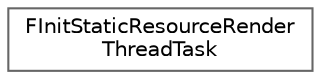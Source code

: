 digraph "Graphical Class Hierarchy"
{
 // INTERACTIVE_SVG=YES
 // LATEX_PDF_SIZE
  bgcolor="transparent";
  edge [fontname=Helvetica,fontsize=10,labelfontname=Helvetica,labelfontsize=10];
  node [fontname=Helvetica,fontsize=10,shape=box,height=0.2,width=0.4];
  rankdir="LR";
  Node0 [id="Node000000",label="FInitStaticResourceRender\lThreadTask",height=0.2,width=0.4,color="grey40", fillcolor="white", style="filled",URL="$df/d2f/classFInitStaticResourceRenderThreadTask.html",tooltip="Helper task to initialize a static resource on the render thread."];
}
